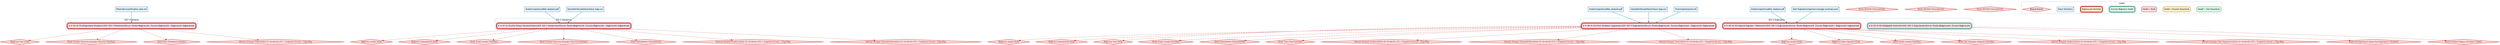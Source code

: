 digraph "ComplianceGSN" {
  rankdir="TB";
  nodesep="0.6";
  ranksep="1.0";
  fontname="Inter";
  node [fontname="Inter"];
  edge [fontname="Inter"];

  subgraph "cluster_SOI-1" {
    label="SOI-1 Planlama";
    style="rounded";
    color="#94a3b8";
    fontname="Inter";
    node [fontname="Inter"];
    "goal:A-3-04" [label="A-3-04 (A-3)\\nDoğrulama Stratejisi\\nSOI: SOI-1 Planlama\\nDurum: Eksik\\nBağımsızlık: Zorunlu Bağımsızlık • Bağımsızlık Sağlanamadı" shape="rect" style="rounded,filled" fillcolor="#fee2e2" color="#b91c1c" penwidth=3 peripheries=2];
  }
  subgraph "cluster_SOI-2" {
    label="SOI-2 Geliştirme";
    style="rounded";
    color="#94a3b8";
    fontname="Inter";
    node [fontname="Inter"];
    "goal:A-4-01" [label="A-4-01 (A-4)\\nÜst Düzey Gereksinimler\\nSOI: SOI-2 Geliştirme\\nDurum: Eksik\\nBağımsızlık: Zorunlu Bağımsızlık • Bağımsızlık Sağlanamadı" shape="rect" style="rounded,filled" fillcolor="#fee2e2" color="#b91c1c" penwidth=3 peripheries=2];
  }
  subgraph "cluster_SOI-3" {
    label="SOI-3 Doğrulama";
    style="rounded";
    color="#94a3b8";
    fontname="Inter";
    node [fontname="Inter"];
    "goal:A-5-06" [label="A-5-06 (A-5)\\nTest Stratejisi Uygulandı\\nSOI: SOI-3 Doğrulama\\nDurum: Eksik\\nBağımsızlık: Zorunlu Bağımsızlık • Bağımsızlık Sağlanamadı" shape="rect" style="rounded,filled" fillcolor="#fee2e2" color="#b91c1c" penwidth=3 peripheries=2];
    "goal:A-5-08" [label="A-5-08 (A-5)\\nYapısal Kapsam—Statement\\nSOI: SOI-3 Doğrulama\\nDurum: Eksik\\nBağımsızlık: Zorunlu Bağımsızlık • Bağımsızlık Sağlanamadı" shape="rect" style="rounded,filled" fillcolor="#fee2e2" color="#b91c1c" penwidth=3 peripheries=2];
    "goal:A-6-02" [label="A-6-02 (A-6)\\nDeğişiklik Kontrolü\\nSOI: SOI-3 Doğrulama\\nDurum: Eksik\\nBağımsızlık: Zorunlu Bağımsızlık" shape="rect" style="rounded,filled" fillcolor="#fee2e2" color="#0f766e" penwidth=2.4 peripheries=2];
  }

  "evidence:A-3-04:0" [label="Plan\\ndocs/verification-plan.md" shape="note" style="filled" fillcolor="#e0f2fe" color="#0c4a6e"];
  "evidence:A-4-01:0" [label="Analiz\\nreports/safety-analysis.pdf" shape="note" style="filled" fillcolor="#e0f2fe" color="#0c4a6e"];
  "evidence:A-4-01:1" [label="İzlenebilirlik\\nartifacts/trace-map.csv" shape="note" style="filled" fillcolor="#e0f2fe" color="#0c4a6e"];
  "evidence:A-5-06:0" [label="Analiz\\nreports/safety-analysis.pdf" shape="note" style="filled" fillcolor="#e0f2fe" color="#0c4a6e"];
  "evidence:A-5-06:2" [label="İzlenebilirlik\\nartifacts/trace-map.csv" shape="note" style="filled" fillcolor="#e0f2fe" color="#0c4a6e"];
  "evidence:A-5-06:1" [label="Test\\nreports/junit.xml" shape="note" style="filled" fillcolor="#e0f2fe" color="#0c4a6e"];
  "evidence:A-5-08:0" [label="Analiz\\nreports/safety-analysis.pdf" shape="note" style="filled" fillcolor="#e0f2fe" color="#0c4a6e"];
  "evidence:A-5-08:1" [label="Satır Kapsamı\\nreports/coverage-summary.json" shape="note" style="filled" fillcolor="#e0f2fe" color="#0c4a6e"];

  "gap:A-3-04:0" [label="Bağımsız Plan eksik" shape="diamond" style="filled" fillcolor="#fee2e2" color="#b91c1c" fontcolor="#7f1d1d" penwidth=1.8];
  "gap:A-3-04:1" [label="Eksik Gözden Geçirme (Gözden Geçirme Kanıtları)" shape="diamond" style="filled" fillcolor="#fee2e2" color="#b91c1c" fontcolor="#7f1d1d" penwidth=1.8];
  "gap:A-3-04:2" [label="Eksik Plan (Planlama Kanıtları)" shape="diamond" style="filled" fillcolor="#fee2e2" color="#b91c1c" fontcolor="#7f1d1d" penwidth=1.8];
  "gap:A-3-04:3" [label="Güncel olmayan Plan\\n2024-01-10 09:30 UTC • Snapshot öncesi • 22g>90g" shape="diamond" style="filled" fillcolor="#fee2e2" color="#b91c1c" fontcolor="#7f1d1d" penwidth=1.8];
  "gap:A-4-01:0" [label="Bağımsız Analiz eksik" shape="diamond" style="filled" fillcolor="#fee2e2" color="#b91c1c" fontcolor="#7f1d1d" penwidth=1.8];
  "gap:A-4-01:1" [label="Bağımsız İzlenebilirlik eksik" shape="diamond" style="filled" fillcolor="#fee2e2" color="#b91c1c" fontcolor="#7f1d1d" penwidth=1.8];
  "gap:A-4-01:2" [label="Eksik Analiz (Analiz Kanıtları)" shape="diamond" style="filled" fillcolor="#fee2e2" color="#b91c1c" fontcolor="#7f1d1d" penwidth=1.8];
  "gap:A-4-01:3" [label="Eksik Gözden Geçirme (Gözden Geçirme Kanıtları)" shape="diamond" style="filled" fillcolor="#fee2e2" color="#b91c1c" fontcolor="#7f1d1d" penwidth=1.8];
  "gap:A-4-01:4" [label="Eksik İzlenebilirlik (İzlenebilirlik)" shape="diamond" style="filled" fillcolor="#fee2e2" color="#b91c1c" fontcolor="#7f1d1d" penwidth=1.8];
  "gap:A-4-01:5" [label="Güncel olmayan Analiz\\n2024-01-10 09:30 UTC • Snapshot öncesi • 22g>90g" shape="diamond" style="filled" fillcolor="#fee2e2" color="#b91c1c" fontcolor="#7f1d1d" penwidth=1.8];
  "gap:A-4-01:6" [label="Güncel olmayan İzlenebilirlik\\n2024-01-10 09:30 UTC • Snapshot öncesi • 22g>90g" shape="diamond" style="filled" fillcolor="#fee2e2" color="#b91c1c" fontcolor="#7f1d1d" penwidth=1.8];
  "gap:A-5-06:0" [label="Bağımsız Analiz eksik" shape="diamond" style="filled" fillcolor="#fee2e2" color="#b91c1c" fontcolor="#7f1d1d" penwidth=1.8];
  "gap:A-5-06:1" [label="Bağımsız İzlenebilirlik eksik" shape="diamond" style="filled" fillcolor="#fee2e2" color="#b91c1c" fontcolor="#7f1d1d" penwidth=1.8];
  "gap:A-5-06:2" [label="Bağımsız Test eksik" shape="diamond" style="filled" fillcolor="#fee2e2" color="#b91c1c" fontcolor="#7f1d1d" penwidth=1.8];
  "gap:A-5-06:3" [label="Eksik Analiz (Analiz Kanıtları)" shape="diamond" style="filled" fillcolor="#fee2e2" color="#b91c1c" fontcolor="#7f1d1d" penwidth=1.8];
  "gap:A-5-06:4" [label="Eksik İzlenebilirlik (İzlenebilirlik)" shape="diamond" style="filled" fillcolor="#fee2e2" color="#b91c1c" fontcolor="#7f1d1d" penwidth=1.8];
  "gap:A-5-06:5" [label="Eksik Test (Test Kanıtları)" shape="diamond" style="filled" fillcolor="#fee2e2" color="#b91c1c" fontcolor="#7f1d1d" penwidth=1.8];
  "gap:A-5-06:6" [label="Güncel olmayan Analiz\\n2024-01-10 09:30 UTC • Snapshot öncesi • 22g>90g" shape="diamond" style="filled" fillcolor="#fee2e2" color="#b91c1c" fontcolor="#7f1d1d" penwidth=1.8];
  "gap:A-5-06:7" [label="Güncel olmayan İzlenebilirlik\\n2024-01-10 09:30 UTC • Snapshot öncesi • 22g>90g" shape="diamond" style="filled" fillcolor="#fee2e2" color="#b91c1c" fontcolor="#7f1d1d" penwidth=1.8];
  "gap:A-5-06:8" [label="Güncel olmayan Test\\n2024-01-10 09:30 UTC • Snapshot öncesi • 22g>90g" shape="diamond" style="filled" fillcolor="#fee2e2" color="#b91c1c" fontcolor="#7f1d1d" penwidth=1.8];
  "gap:A-5-08:0" [label="Bağımsız Analiz eksik" shape="diamond" style="filled" fillcolor="#fee2e2" color="#b91c1c" fontcolor="#7f1d1d" penwidth=1.8];
  "gap:A-5-08:1" [label="Bağımsız Satır Kapsamı eksik" shape="diamond" style="filled" fillcolor="#fee2e2" color="#b91c1c" fontcolor="#7f1d1d" penwidth=1.8];
  "gap:A-5-08:2" [label="Eksik Analiz (Analiz Kanıtları)" shape="diamond" style="filled" fillcolor="#fee2e2" color="#b91c1c" fontcolor="#7f1d1d" penwidth=1.8];
  "gap:A-5-08:3" [label="Eksik Satır Kapsamı (Kapsam Kanıtları)" shape="diamond" style="filled" fillcolor="#fee2e2" color="#b91c1c" fontcolor="#7f1d1d" penwidth=1.8];
  "gap:A-5-08:4" [label="Güncel olmayan Analiz\\n2024-01-10 09:30 UTC • Snapshot öncesi • 22g>90g" shape="diamond" style="filled" fillcolor="#fee2e2" color="#b91c1c" fontcolor="#7f1d1d" penwidth=1.8];
  "gap:A-5-08:5" [label="Güncel olmayan Satır Kapsamı\\n2024-01-10 09:30 UTC • Snapshot öncesi • 22g>90g" shape="diamond" style="filled" fillcolor="#fee2e2" color="#b91c1c" fontcolor="#7f1d1d" penwidth=1.8];
  "gap:A-6-02:0" [label="Eksik Konfigürasyon Kaydı (Konfigürasyon Yönetimi)" shape="diamond" style="filled" fillcolor="#fee2e2" color="#b91c1c" fontcolor="#7f1d1d" penwidth=1.8];
  "gap:A-6-02:1" [label="Eksik Problem Raporu (Problem Takibi)" shape="diamond" style="filled" fillcolor="#fee2e2" color="#b91c1c" fontcolor="#7f1d1d" penwidth=1.8];
  "gap:REQ-AUTH-1:0" [label="Eksik DESIGN (İzlenebilirlik)" shape="diamond" style="filled" fillcolor="#fee2e2" color="#b91c1c" fontcolor="#7f1d1d" penwidth=1.8];
  "gap:REQ-AUTH-2:0" [label="Eksik DESIGN (İzlenebilirlik)" shape="diamond" style="filled" fillcolor="#fee2e2" color="#b91c1c" fontcolor="#7f1d1d" penwidth=1.8];
  "gap:REQ-AUTH-3:0" [label="Eksik DESIGN (İzlenebilirlik)" shape="diamond" style="filled" fillcolor="#fee2e2" color="#b91c1c" fontcolor="#7f1d1d" penwidth=1.8];

  subgraph "cluster_legend" {
    label="Lejant";
    style="rounded";
    color="#94a3b8";
    fontname="Inter";
    node [fontname="Inter"];
    "legend_goal_covered" [label="Hedef • Tam Karşılandı" shape="rect" style="rounded,filled" fillcolor="#dcfce7" color="#15803d" penwidth=1.6];
    "legend_goal_partial" [label="Hedef • Kısmen Karşılandı" shape="rect" style="rounded,filled" fillcolor="#fef3c7" color="#b45309" penwidth=1.8];
    "legend_goal_missing" [label="Hedef • Eksik" shape="rect" style="rounded,filled" fillcolor="#fee2e2" color="#b91c1c" penwidth=2];
    "legend_goal_required" [label="Zorunlu Bağımsız Hedef" shape="rect" style="rounded,filled" fillcolor="#dcfce7" color="#0f766e" penwidth=2.4 peripheries=2];
    "legend_goal_required_gap" [label="Bağımsızlık Eksikliği" shape="rect" style="rounded,filled" fillcolor="#fef3c7" color="#b91c1c" penwidth=3 peripheries=2];
    "legend_evidence" [label="Kanıt (Solution)" shape="note" style="filled" fillcolor="#e0f2fe" color="#0c4a6e"];
    "legend_gap" [label="Boşluk/Kalıntı" shape="diamond" style="filled" fillcolor="#fee2e2" color="#b91c1c" penwidth=1.8];
  }

  "evidence:A-3-04:0" -> "goal:A-3-04" [color="#0284c7" penwidth=1.4];
  "evidence:A-4-01:0" -> "goal:A-4-01" [color="#0284c7" penwidth=1.4];
  "evidence:A-4-01:1" -> "goal:A-4-01" [color="#0284c7" penwidth=1.4];
  "evidence:A-5-06:0" -> "goal:A-5-06" [color="#0284c7" penwidth=1.4];
  "evidence:A-5-06:1" -> "goal:A-5-06" [color="#0284c7" penwidth=1.4];
  "evidence:A-5-06:2" -> "goal:A-5-06" [color="#0284c7" penwidth=1.4];
  "evidence:A-5-08:0" -> "goal:A-5-08" [color="#0284c7" penwidth=1.4];
  "evidence:A-5-08:1" -> "goal:A-5-08" [color="#0284c7" penwidth=1.4];
  "goal:A-3-04" -> "gap:A-3-04:0" [color="#b91c1c" style="dashed" penwidth=1.4 arrowhead="vee"];
  "goal:A-3-04" -> "gap:A-3-04:1" [color="#b91c1c" style="dashed" penwidth=1.4 arrowhead="vee"];
  "goal:A-3-04" -> "gap:A-3-04:2" [color="#b91c1c" style="dashed" penwidth=1.4 arrowhead="vee"];
  "goal:A-3-04" -> "gap:A-3-04:3" [color="#b91c1c" style="dashed" penwidth=1.4 arrowhead="vee"];
  "goal:A-4-01" -> "gap:A-4-01:0" [color="#b91c1c" style="dashed" penwidth=1.4 arrowhead="vee"];
  "goal:A-4-01" -> "gap:A-4-01:1" [color="#b91c1c" style="dashed" penwidth=1.4 arrowhead="vee"];
  "goal:A-4-01" -> "gap:A-4-01:2" [color="#b91c1c" style="dashed" penwidth=1.4 arrowhead="vee"];
  "goal:A-4-01" -> "gap:A-4-01:3" [color="#b91c1c" style="dashed" penwidth=1.4 arrowhead="vee"];
  "goal:A-4-01" -> "gap:A-4-01:4" [color="#b91c1c" style="dashed" penwidth=1.4 arrowhead="vee"];
  "goal:A-4-01" -> "gap:A-4-01:5" [color="#b91c1c" style="dashed" penwidth=1.4 arrowhead="vee"];
  "goal:A-4-01" -> "gap:A-4-01:6" [color="#b91c1c" style="dashed" penwidth=1.4 arrowhead="vee"];
  "goal:A-5-06" -> "gap:A-5-06:0" [color="#b91c1c" style="dashed" penwidth=1.4 arrowhead="vee"];
  "goal:A-5-06" -> "gap:A-5-06:1" [color="#b91c1c" style="dashed" penwidth=1.4 arrowhead="vee"];
  "goal:A-5-06" -> "gap:A-5-06:2" [color="#b91c1c" style="dashed" penwidth=1.4 arrowhead="vee"];
  "goal:A-5-06" -> "gap:A-5-06:3" [color="#b91c1c" style="dashed" penwidth=1.4 arrowhead="vee"];
  "goal:A-5-06" -> "gap:A-5-06:4" [color="#b91c1c" style="dashed" penwidth=1.4 arrowhead="vee"];
  "goal:A-5-06" -> "gap:A-5-06:5" [color="#b91c1c" style="dashed" penwidth=1.4 arrowhead="vee"];
  "goal:A-5-06" -> "gap:A-5-06:6" [color="#b91c1c" style="dashed" penwidth=1.4 arrowhead="vee"];
  "goal:A-5-06" -> "gap:A-5-06:7" [color="#b91c1c" style="dashed" penwidth=1.4 arrowhead="vee"];
  "goal:A-5-06" -> "gap:A-5-06:8" [color="#b91c1c" style="dashed" penwidth=1.4 arrowhead="vee"];
  "goal:A-5-08" -> "gap:A-5-08:0" [color="#b91c1c" style="dashed" penwidth=1.4 arrowhead="vee"];
  "goal:A-5-08" -> "gap:A-5-08:1" [color="#b91c1c" style="dashed" penwidth=1.4 arrowhead="vee"];
  "goal:A-5-08" -> "gap:A-5-08:2" [color="#b91c1c" style="dashed" penwidth=1.4 arrowhead="vee"];
  "goal:A-5-08" -> "gap:A-5-08:3" [color="#b91c1c" style="dashed" penwidth=1.4 arrowhead="vee"];
  "goal:A-5-08" -> "gap:A-5-08:4" [color="#b91c1c" style="dashed" penwidth=1.4 arrowhead="vee"];
  "goal:A-5-08" -> "gap:A-5-08:5" [color="#b91c1c" style="dashed" penwidth=1.4 arrowhead="vee"];
  "goal:A-6-02" -> "gap:A-6-02:0" [color="#b91c1c" style="dashed" penwidth=1.4 arrowhead="vee"];
  "goal:A-6-02" -> "gap:A-6-02:1" [color="#b91c1c" style="dashed" penwidth=1.4 arrowhead="vee"];

}
